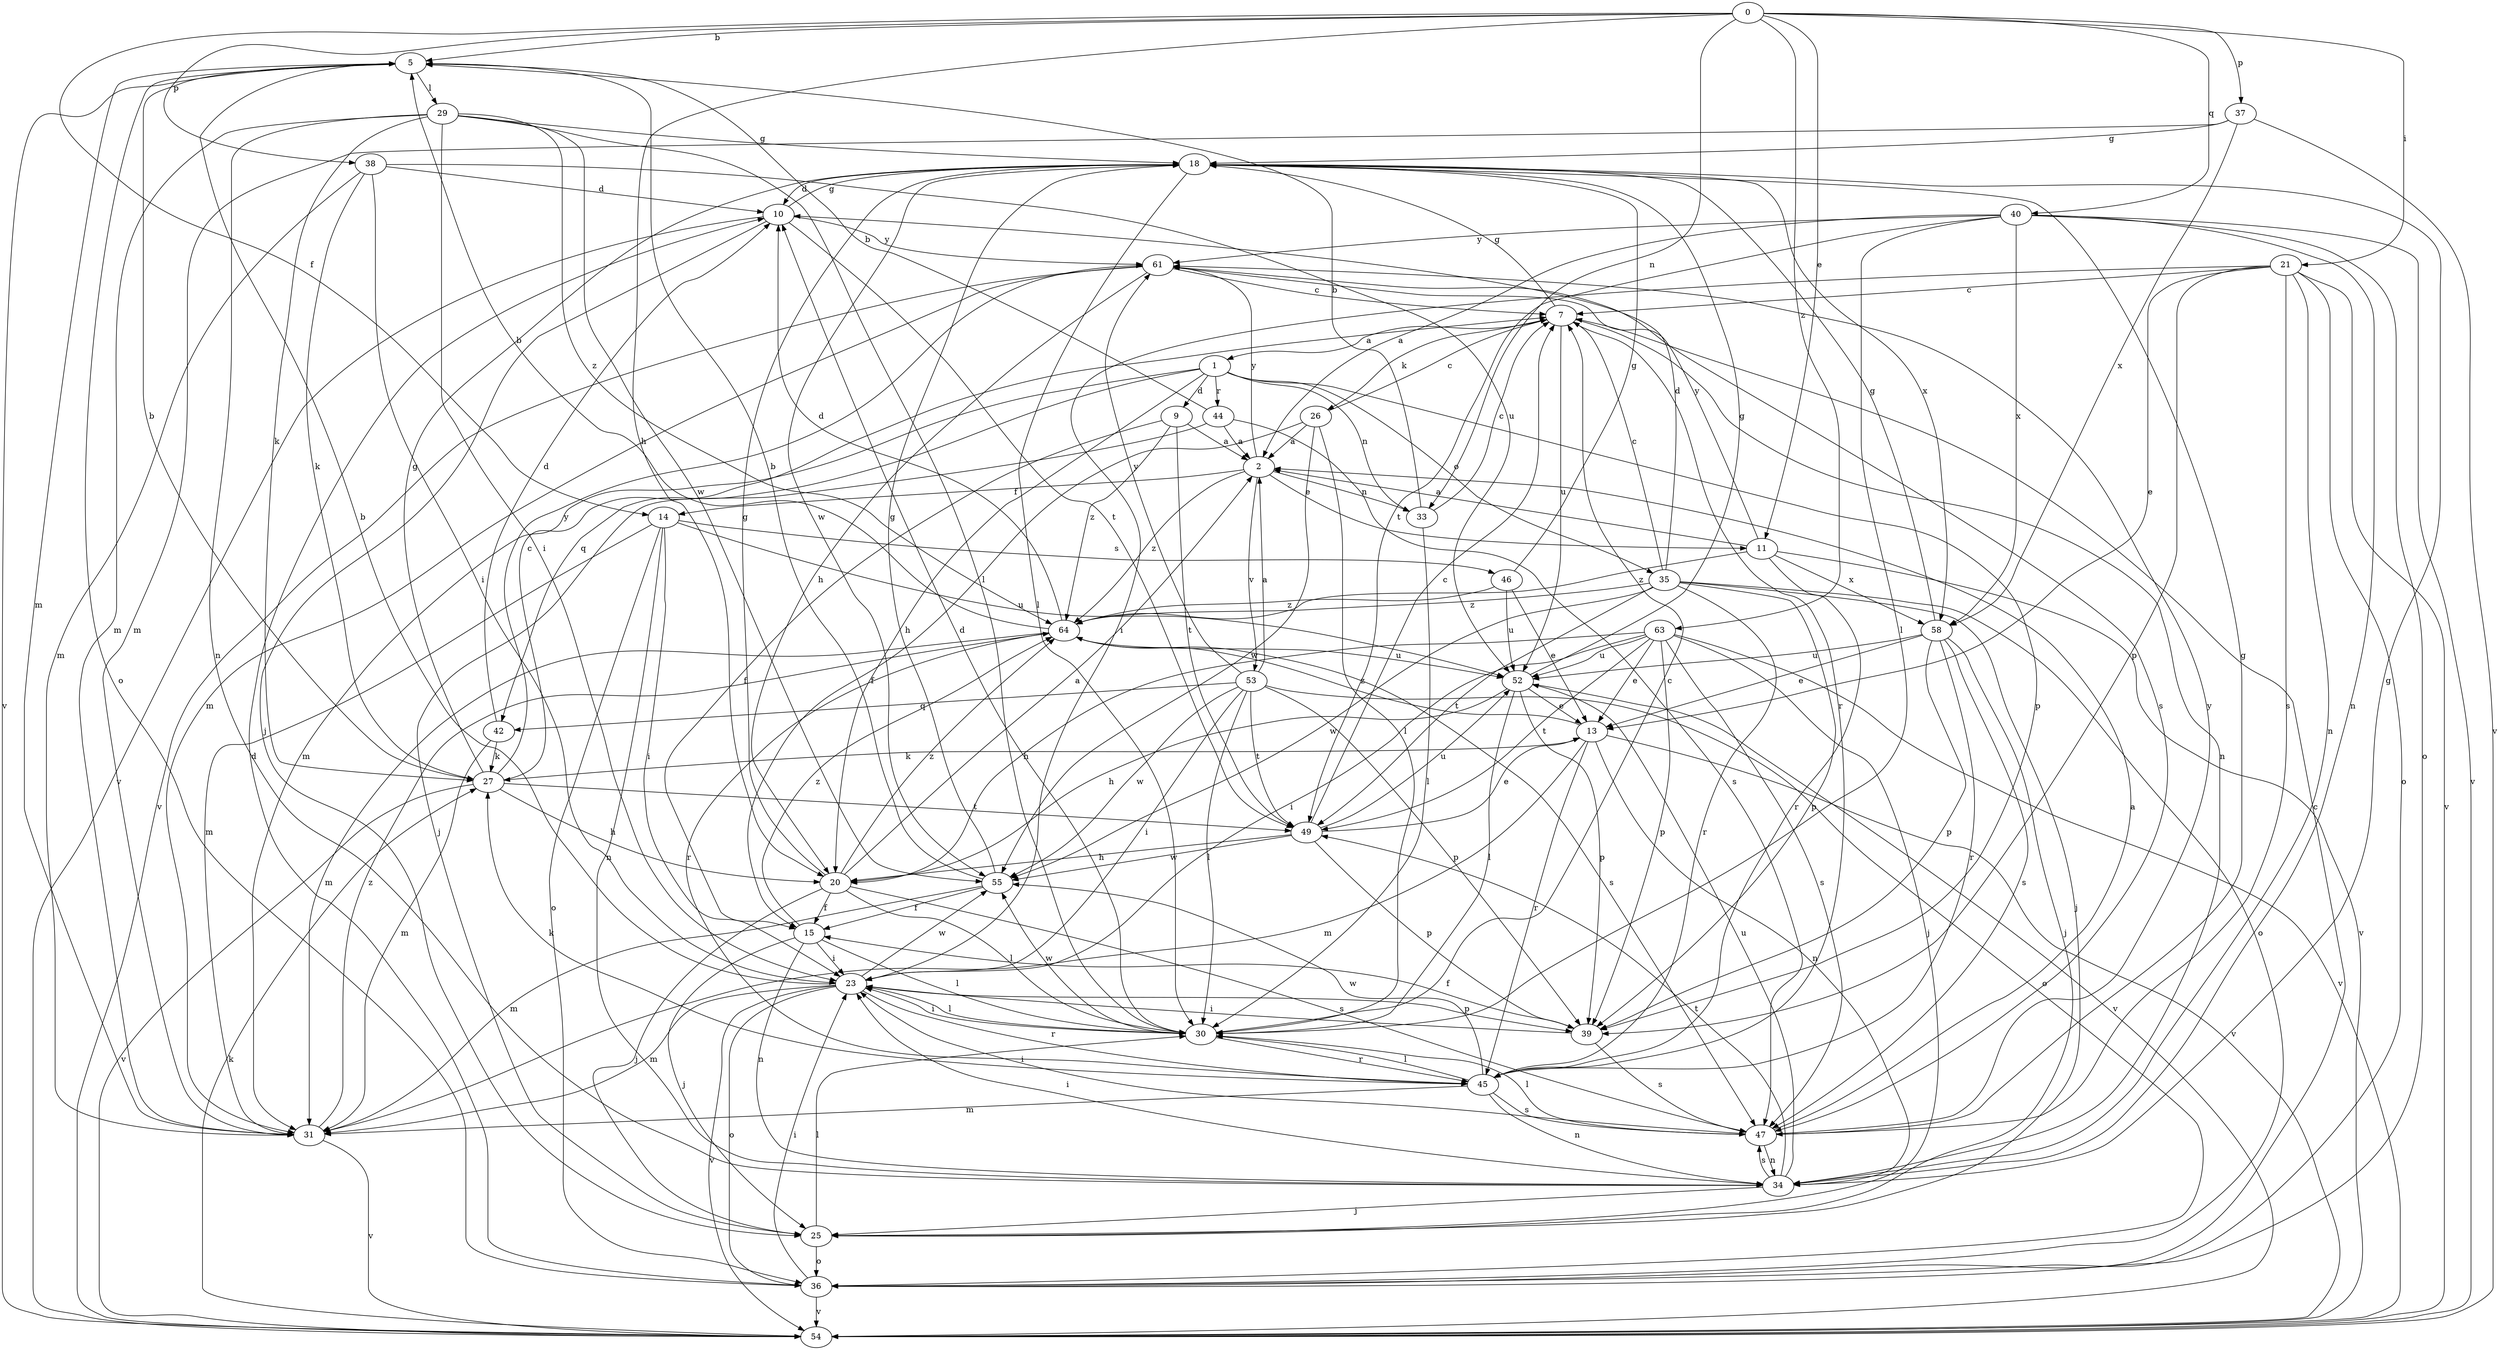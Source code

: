 strict digraph  {
0;
1;
2;
5;
7;
9;
10;
11;
13;
14;
15;
18;
20;
21;
23;
25;
26;
27;
29;
30;
31;
33;
34;
35;
36;
37;
38;
39;
40;
42;
44;
45;
46;
47;
49;
52;
53;
54;
55;
58;
61;
63;
64;
0 -> 5  [label=b];
0 -> 11  [label=e];
0 -> 14  [label=f];
0 -> 20  [label=h];
0 -> 21  [label=i];
0 -> 33  [label=n];
0 -> 37  [label=p];
0 -> 38  [label=p];
0 -> 40  [label=q];
0 -> 63  [label=z];
1 -> 9  [label=d];
1 -> 20  [label=h];
1 -> 31  [label=m];
1 -> 33  [label=n];
1 -> 35  [label=o];
1 -> 39  [label=p];
1 -> 42  [label=q];
1 -> 44  [label=r];
2 -> 11  [label=e];
2 -> 14  [label=f];
2 -> 33  [label=n];
2 -> 53  [label=v];
2 -> 61  [label=y];
2 -> 64  [label=z];
5 -> 29  [label=l];
5 -> 31  [label=m];
5 -> 36  [label=o];
5 -> 54  [label=v];
7 -> 1  [label=a];
7 -> 18  [label=g];
7 -> 26  [label=k];
7 -> 34  [label=n];
7 -> 45  [label=r];
7 -> 52  [label=u];
9 -> 2  [label=a];
9 -> 15  [label=f];
9 -> 49  [label=t];
9 -> 64  [label=z];
10 -> 18  [label=g];
10 -> 25  [label=j];
10 -> 49  [label=t];
10 -> 54  [label=v];
10 -> 61  [label=y];
11 -> 2  [label=a];
11 -> 45  [label=r];
11 -> 54  [label=v];
11 -> 58  [label=x];
11 -> 61  [label=y];
11 -> 64  [label=z];
13 -> 27  [label=k];
13 -> 31  [label=m];
13 -> 34  [label=n];
13 -> 45  [label=r];
13 -> 54  [label=v];
13 -> 64  [label=z];
14 -> 23  [label=i];
14 -> 31  [label=m];
14 -> 34  [label=n];
14 -> 36  [label=o];
14 -> 46  [label=s];
14 -> 52  [label=u];
15 -> 23  [label=i];
15 -> 25  [label=j];
15 -> 30  [label=l];
15 -> 34  [label=n];
15 -> 64  [label=z];
18 -> 10  [label=d];
18 -> 30  [label=l];
18 -> 55  [label=w];
18 -> 58  [label=x];
20 -> 2  [label=a];
20 -> 15  [label=f];
20 -> 18  [label=g];
20 -> 25  [label=j];
20 -> 30  [label=l];
20 -> 47  [label=s];
20 -> 64  [label=z];
21 -> 7  [label=c];
21 -> 13  [label=e];
21 -> 23  [label=i];
21 -> 34  [label=n];
21 -> 36  [label=o];
21 -> 39  [label=p];
21 -> 47  [label=s];
21 -> 54  [label=v];
23 -> 5  [label=b];
23 -> 30  [label=l];
23 -> 31  [label=m];
23 -> 36  [label=o];
23 -> 39  [label=p];
23 -> 45  [label=r];
23 -> 54  [label=v];
23 -> 55  [label=w];
25 -> 30  [label=l];
25 -> 36  [label=o];
26 -> 2  [label=a];
26 -> 7  [label=c];
26 -> 15  [label=f];
26 -> 30  [label=l];
26 -> 55  [label=w];
27 -> 5  [label=b];
27 -> 7  [label=c];
27 -> 18  [label=g];
27 -> 20  [label=h];
27 -> 49  [label=t];
27 -> 54  [label=v];
27 -> 61  [label=y];
29 -> 18  [label=g];
29 -> 23  [label=i];
29 -> 27  [label=k];
29 -> 30  [label=l];
29 -> 31  [label=m];
29 -> 34  [label=n];
29 -> 55  [label=w];
29 -> 64  [label=z];
30 -> 7  [label=c];
30 -> 10  [label=d];
30 -> 23  [label=i];
30 -> 45  [label=r];
30 -> 55  [label=w];
31 -> 54  [label=v];
31 -> 64  [label=z];
33 -> 5  [label=b];
33 -> 7  [label=c];
33 -> 30  [label=l];
34 -> 18  [label=g];
34 -> 23  [label=i];
34 -> 25  [label=j];
34 -> 47  [label=s];
34 -> 49  [label=t];
34 -> 52  [label=u];
35 -> 7  [label=c];
35 -> 10  [label=d];
35 -> 25  [label=j];
35 -> 36  [label=o];
35 -> 39  [label=p];
35 -> 45  [label=r];
35 -> 49  [label=t];
35 -> 55  [label=w];
35 -> 64  [label=z];
36 -> 7  [label=c];
36 -> 10  [label=d];
36 -> 23  [label=i];
36 -> 54  [label=v];
37 -> 18  [label=g];
37 -> 31  [label=m];
37 -> 54  [label=v];
37 -> 58  [label=x];
38 -> 10  [label=d];
38 -> 23  [label=i];
38 -> 27  [label=k];
38 -> 31  [label=m];
38 -> 52  [label=u];
39 -> 15  [label=f];
39 -> 23  [label=i];
39 -> 47  [label=s];
40 -> 2  [label=a];
40 -> 30  [label=l];
40 -> 34  [label=n];
40 -> 36  [label=o];
40 -> 49  [label=t];
40 -> 54  [label=v];
40 -> 58  [label=x];
40 -> 61  [label=y];
42 -> 10  [label=d];
42 -> 27  [label=k];
42 -> 31  [label=m];
44 -> 2  [label=a];
44 -> 5  [label=b];
44 -> 25  [label=j];
44 -> 47  [label=s];
45 -> 27  [label=k];
45 -> 30  [label=l];
45 -> 31  [label=m];
45 -> 34  [label=n];
45 -> 47  [label=s];
45 -> 55  [label=w];
46 -> 13  [label=e];
46 -> 18  [label=g];
46 -> 52  [label=u];
46 -> 64  [label=z];
47 -> 2  [label=a];
47 -> 18  [label=g];
47 -> 23  [label=i];
47 -> 30  [label=l];
47 -> 34  [label=n];
47 -> 61  [label=y];
49 -> 7  [label=c];
49 -> 13  [label=e];
49 -> 20  [label=h];
49 -> 39  [label=p];
49 -> 52  [label=u];
49 -> 55  [label=w];
52 -> 13  [label=e];
52 -> 18  [label=g];
52 -> 20  [label=h];
52 -> 30  [label=l];
52 -> 39  [label=p];
52 -> 54  [label=v];
53 -> 2  [label=a];
53 -> 23  [label=i];
53 -> 30  [label=l];
53 -> 36  [label=o];
53 -> 39  [label=p];
53 -> 42  [label=q];
53 -> 49  [label=t];
53 -> 55  [label=w];
53 -> 61  [label=y];
54 -> 27  [label=k];
55 -> 5  [label=b];
55 -> 15  [label=f];
55 -> 18  [label=g];
55 -> 31  [label=m];
58 -> 13  [label=e];
58 -> 18  [label=g];
58 -> 25  [label=j];
58 -> 39  [label=p];
58 -> 45  [label=r];
58 -> 47  [label=s];
58 -> 52  [label=u];
61 -> 7  [label=c];
61 -> 20  [label=h];
61 -> 31  [label=m];
61 -> 47  [label=s];
61 -> 54  [label=v];
63 -> 13  [label=e];
63 -> 20  [label=h];
63 -> 23  [label=i];
63 -> 25  [label=j];
63 -> 39  [label=p];
63 -> 47  [label=s];
63 -> 49  [label=t];
63 -> 52  [label=u];
63 -> 54  [label=v];
64 -> 5  [label=b];
64 -> 10  [label=d];
64 -> 31  [label=m];
64 -> 45  [label=r];
64 -> 47  [label=s];
64 -> 52  [label=u];
}
